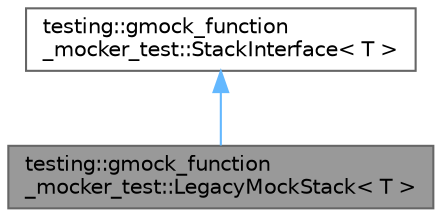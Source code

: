 digraph "testing::gmock_function_mocker_test::LegacyMockStack&lt; T &gt;"
{
 // LATEX_PDF_SIZE
  bgcolor="transparent";
  edge [fontname=Helvetica,fontsize=10,labelfontname=Helvetica,labelfontsize=10];
  node [fontname=Helvetica,fontsize=10,shape=box,height=0.2,width=0.4];
  Node1 [id="Node000001",label="testing::gmock_function\l_mocker_test::LegacyMockStack\< T \>",height=0.2,width=0.4,color="gray40", fillcolor="grey60", style="filled", fontcolor="black",tooltip=" "];
  Node2 -> Node1 [id="edge1_Node000001_Node000002",dir="back",color="steelblue1",style="solid",tooltip=" "];
  Node2 [id="Node000002",label="testing::gmock_function\l_mocker_test::StackInterface\< T \>",height=0.2,width=0.4,color="gray40", fillcolor="white", style="filled",URL="$classtesting_1_1gmock__function__mocker__test_1_1StackInterface.html",tooltip=" "];
}

